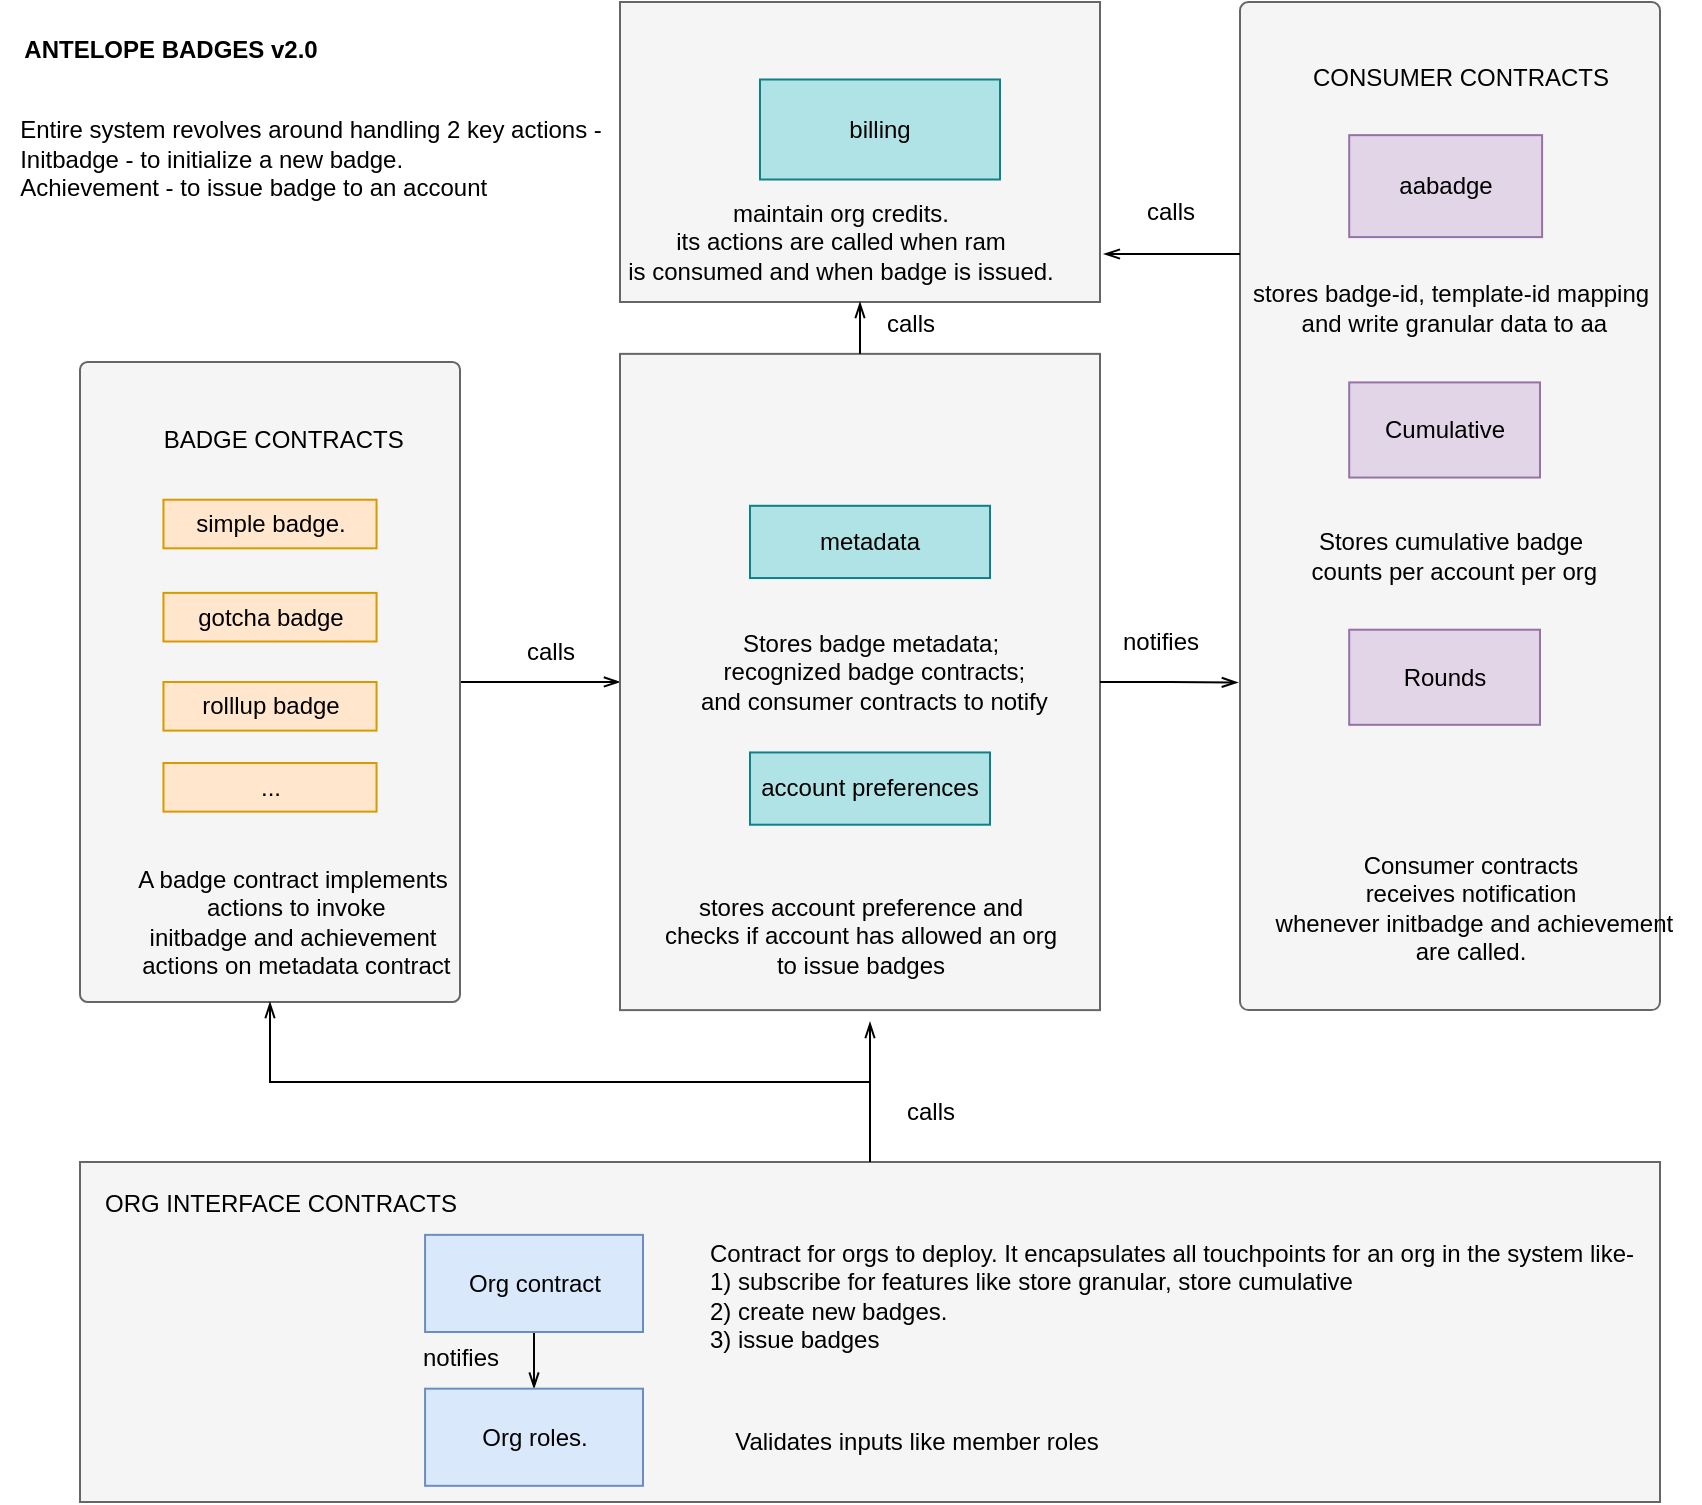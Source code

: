 <mxfile version="20.2.5" type="device"><diagram id="XNoYjwBNV3gTCZsVwU3y" name="Page-1"><mxGraphModel dx="1950" dy="625" grid="1" gridSize="10" guides="1" tooltips="1" connect="1" arrows="1" fold="1" page="1" pageScale="1" pageWidth="850" pageHeight="1100" math="0" shadow="0"><root><mxCell id="0"/><mxCell id="1" parent="0"/><mxCell id="IqAsUECDOmeUmZ750BKp-1" value="" style="rounded=0;whiteSpace=wrap;html=1;glass=0;strokeWidth=1;arcSize=2;fillColor=#f5f5f5;fontColor=#333333;strokeColor=#666666;" parent="1" vertex="1"><mxGeometry x="160" y="10" width="240" height="150" as="geometry"/></mxCell><mxCell id="KFCudj_lykEUu4Wdejpt-78" style="edgeStyle=orthogonalEdgeStyle;rounded=0;orthogonalLoop=1;jettySize=auto;html=1;exitX=1;exitY=0.5;exitDx=0;exitDy=0;entryX=0;entryY=0.5;entryDx=0;entryDy=0;strokeWidth=1;endArrow=openThin;endFill=0;" parent="1" source="KFCudj_lykEUu4Wdejpt-62" target="KFCudj_lykEUu4Wdejpt-74" edge="1"><mxGeometry relative="1" as="geometry"/></mxCell><mxCell id="KFCudj_lykEUu4Wdejpt-54" value="&lt;div style=&quot;text-align: left;&quot;&gt;&lt;span style=&quot;background-color: initial;&quot;&gt;Entire system revolves around handling 2 key actions -&lt;br&gt;Initbadge - to initialize a new badge.&lt;/span&gt;&lt;br&gt;&lt;/div&gt;&lt;div style=&quot;text-align: left;&quot;&gt;&lt;span style=&quot;background-color: initial;&quot;&gt;Achievement - to issue badge to an account&lt;br&gt;&lt;br&gt;&lt;br&gt;&amp;nbsp;&lt;/span&gt;&lt;/div&gt;" style="text;html=1;align=center;verticalAlign=middle;resizable=0;points=[];autosize=1;strokeColor=none;fillColor=none;" parent="1" vertex="1"><mxGeometry x="-150" y="60" width="310" height="100" as="geometry"/></mxCell><mxCell id="KFCudj_lykEUu4Wdejpt-79" value="" style="group" parent="1" vertex="1" connectable="0"><mxGeometry x="-110" y="190" width="195.654" height="320" as="geometry"/></mxCell><mxCell id="KFCudj_lykEUu4Wdejpt-62" value="" style="rounded=1;whiteSpace=wrap;html=1;arcSize=2;fillColor=#f5f5f5;fontColor=#333333;strokeColor=#666666;" parent="KFCudj_lykEUu4Wdejpt-79" vertex="1"><mxGeometry width="190" height="320" as="geometry"/></mxCell><mxCell id="KFCudj_lykEUu4Wdejpt-27" value="simple badge." style="whiteSpace=wrap;html=1;fillColor=#ffe6cc;strokeColor=#d79b00;" parent="KFCudj_lykEUu4Wdejpt-79" vertex="1"><mxGeometry x="41.729" y="68.861" width="106.542" height="24.304" as="geometry"/></mxCell><mxCell id="KFCudj_lykEUu4Wdejpt-28" value="rolllup badge" style="whiteSpace=wrap;html=1;fillColor=#ffe6cc;strokeColor=#d79b00;" parent="KFCudj_lykEUu4Wdejpt-79" vertex="1"><mxGeometry x="41.729" y="160" width="106.542" height="24.304" as="geometry"/></mxCell><mxCell id="KFCudj_lykEUu4Wdejpt-29" value="gotcha badge" style="whiteSpace=wrap;html=1;fillColor=#ffe6cc;strokeColor=#d79b00;" parent="KFCudj_lykEUu4Wdejpt-79" vertex="1"><mxGeometry x="41.729" y="115.443" width="106.542" height="24.304" as="geometry"/></mxCell><mxCell id="KFCudj_lykEUu4Wdejpt-61" value="..." style="whiteSpace=wrap;html=1;fillColor=#ffe6cc;strokeColor=#d79b00;" parent="KFCudj_lykEUu4Wdejpt-79" vertex="1"><mxGeometry x="41.729" y="200.506" width="106.542" height="24.304" as="geometry"/></mxCell><mxCell id="KFCudj_lykEUu4Wdejpt-63" value="BADGE CONTRACTS&amp;nbsp;" style="text;html=1;align=center;verticalAlign=middle;resizable=0;points=[];autosize=1;strokeColor=none;fillColor=none;" parent="KFCudj_lykEUu4Wdejpt-79" vertex="1"><mxGeometry x="27.85" y="24.304" width="150" height="30" as="geometry"/></mxCell><mxCell id="KFCudj_lykEUu4Wdejpt-64" value="&lt;span style=&quot;&quot;&gt;A badge contract implements&lt;br&gt;&amp;nbsp;actions to invoke&lt;br&gt;initbadge and achievement&lt;br&gt;&amp;nbsp;actions on metadata contract&lt;/span&gt;" style="text;html=1;align=center;verticalAlign=middle;resizable=0;points=[];autosize=1;strokeColor=none;fillColor=none;" parent="KFCudj_lykEUu4Wdejpt-79" vertex="1"><mxGeometry x="15.654" y="245.063" width="180" height="70" as="geometry"/></mxCell><mxCell id="KFCudj_lykEUu4Wdejpt-80" value="" style="group" parent="1" vertex="1" connectable="0"><mxGeometry x="470" y="10" width="230" height="504.06" as="geometry"/></mxCell><mxCell id="KFCudj_lykEUu4Wdejpt-67" value="" style="rounded=1;whiteSpace=wrap;html=1;glass=0;strokeWidth=1;arcSize=2;fillColor=#f5f5f5;fontColor=#333333;strokeColor=#666666;" parent="KFCudj_lykEUu4Wdejpt-80" vertex="1"><mxGeometry width="210.0" height="504.06" as="geometry"/></mxCell><mxCell id="KFCudj_lykEUu4Wdejpt-10" value="aabadge" style="rounded=0;whiteSpace=wrap;html=1;fillColor=#e1d5e7;strokeColor=#9673a6;" parent="KFCudj_lykEUu4Wdejpt-80" vertex="1"><mxGeometry x="54.6" y="66.574" width="96.45" height="50.977" as="geometry"/></mxCell><mxCell id="KFCudj_lykEUu4Wdejpt-11" value="Cumulative" style="rounded=0;whiteSpace=wrap;html=1;fillColor=#e1d5e7;strokeColor=#9673a6;" parent="KFCudj_lykEUu4Wdejpt-80" vertex="1"><mxGeometry x="54.6" y="190.211" width="95.4" height="47.553" as="geometry"/></mxCell><mxCell id="KFCudj_lykEUu4Wdejpt-19" value="stores badge-id, template-id mapping&lt;br&gt;&amp;nbsp;and write granular data to aa" style="text;html=1;align=center;verticalAlign=middle;resizable=0;points=[];autosize=1;strokeColor=none;fillColor=none;" parent="KFCudj_lykEUu4Wdejpt-80" vertex="1"><mxGeometry x="-5.0" y="133.148" width="220" height="40" as="geometry"/></mxCell><mxCell id="KFCudj_lykEUu4Wdejpt-15" value="Stores cumulative badge&lt;br&gt;&amp;nbsp;counts per account per org" style="text;html=1;align=center;verticalAlign=middle;resizable=0;points=[];autosize=1;strokeColor=none;fillColor=none;" parent="KFCudj_lykEUu4Wdejpt-80" vertex="1"><mxGeometry x="20.0" y="256.789" width="170" height="40" as="geometry"/></mxCell><mxCell id="KFCudj_lykEUu4Wdejpt-68" value="CONSUMER CONTRACTS" style="text;html=1;align=center;verticalAlign=middle;resizable=0;points=[];autosize=1;strokeColor=none;fillColor=none;" parent="KFCudj_lykEUu4Wdejpt-80" vertex="1"><mxGeometry x="25.2" y="23.445" width="170" height="30" as="geometry"/></mxCell><mxCell id="KFCudj_lykEUu4Wdejpt-69" value="&lt;span style=&quot;&quot;&gt;Consumer contracts &lt;br&gt;receives notification&lt;br&gt;&amp;nbsp;whenever initbadge and achievement &lt;br&gt;are called.&lt;/span&gt;" style="text;html=1;align=center;verticalAlign=middle;resizable=0;points=[];autosize=1;strokeColor=none;fillColor=none;" parent="KFCudj_lykEUu4Wdejpt-80" vertex="1"><mxGeometry x="-8.882e-16" y="418.46" width="230" height="70" as="geometry"/></mxCell><mxCell id="KFCudj_lykEUu4Wdejpt-82" value="Rounds" style="rounded=0;whiteSpace=wrap;html=1;fillColor=#e1d5e7;strokeColor=#9673a6;" parent="KFCudj_lykEUu4Wdejpt-80" vertex="1"><mxGeometry x="54.6" y="313.849" width="95.4" height="47.553" as="geometry"/></mxCell><mxCell id="KFCudj_lykEUu4Wdejpt-87" value="" style="group" parent="1" vertex="1" connectable="0"><mxGeometry x="160" y="185.93" width="240" height="328.13" as="geometry"/></mxCell><mxCell id="KFCudj_lykEUu4Wdejpt-74" value="" style="rounded=0;whiteSpace=wrap;html=1;glass=0;strokeWidth=1;arcSize=2;fillColor=#f5f5f5;fontColor=#333333;strokeColor=#666666;" parent="KFCudj_lykEUu4Wdejpt-87" vertex="1"><mxGeometry width="240.0" height="328.13" as="geometry"/></mxCell><mxCell id="KFCudj_lykEUu4Wdejpt-22" value="account preferences" style="rounded=0;whiteSpace=wrap;html=1;fillColor=#b0e3e6;strokeColor=#0e8088;" parent="KFCudj_lykEUu4Wdejpt-87" vertex="1"><mxGeometry x="65.0" y="199.299" width="120.0" height="36.124" as="geometry"/></mxCell><mxCell id="KFCudj_lykEUu4Wdejpt-25" value="stores account preference and&lt;br&gt;&amp;nbsp;checks if account has allowed an org&amp;nbsp;&lt;br&gt;to issue badges" style="text;html=1;align=center;verticalAlign=middle;resizable=0;points=[];autosize=1;strokeColor=none;fillColor=none;" parent="KFCudj_lykEUu4Wdejpt-87" vertex="1"><mxGeometry x="5.0" y="260.965" width="230" height="60" as="geometry"/></mxCell><mxCell id="KFCudj_lykEUu4Wdejpt-76" value="metadata" style="rounded=0;whiteSpace=wrap;html=1;glass=0;strokeWidth=1;fillColor=#b0e3e6;strokeColor=#0e8088;" parent="KFCudj_lykEUu4Wdejpt-87" vertex="1"><mxGeometry x="65.0" y="75.972" width="120.0" height="36.124" as="geometry"/></mxCell><mxCell id="KFCudj_lykEUu4Wdejpt-84" value="Stores badge metadata;&lt;br&gt;&amp;nbsp;recognized badge contracts;&lt;br&gt;&amp;nbsp;and consumer contracts to notify" style="text;html=1;align=center;verticalAlign=middle;resizable=0;points=[];autosize=1;strokeColor=none;fillColor=none;" parent="KFCudj_lykEUu4Wdejpt-87" vertex="1"><mxGeometry x="25" y="128.829" width="200" height="60" as="geometry"/></mxCell><mxCell id="KFCudj_lykEUu4Wdejpt-88" value="calls" style="text;html=1;align=center;verticalAlign=middle;resizable=0;points=[];autosize=1;strokeColor=none;fillColor=none;" parent="1" vertex="1"><mxGeometry x="100" y="320" width="50" height="30" as="geometry"/></mxCell><mxCell id="KFCudj_lykEUu4Wdejpt-94" value="" style="group;fillColor=#f5f5f5;fontColor=#333333;strokeColor=#666666;" parent="1" vertex="1" connectable="0"><mxGeometry x="-110" y="590" width="790" height="170" as="geometry"/></mxCell><mxCell id="KFCudj_lykEUu4Wdejpt-92" value="" style="rounded=0;whiteSpace=wrap;html=1;glass=0;strokeWidth=1;fillColor=#f5f5f5;fontColor=#333333;strokeColor=#666666;" parent="KFCudj_lykEUu4Wdejpt-94" vertex="1"><mxGeometry width="790" height="170" as="geometry"/></mxCell><mxCell id="IqAsUECDOmeUmZ750BKp-19" style="edgeStyle=orthogonalEdgeStyle;rounded=0;orthogonalLoop=1;jettySize=auto;html=1;exitX=0.5;exitY=1;exitDx=0;exitDy=0;entryX=0.5;entryY=0;entryDx=0;entryDy=0;endArrow=openThin;endFill=0;strokeWidth=1;" parent="KFCudj_lykEUu4Wdejpt-94" source="KFCudj_lykEUu4Wdejpt-50" target="KFCudj_lykEUu4Wdejpt-51" edge="1"><mxGeometry relative="1" as="geometry"/></mxCell><mxCell id="KFCudj_lykEUu4Wdejpt-50" value="Org contract" style="rounded=0;whiteSpace=wrap;html=1;fillColor=#dae8fc;strokeColor=#6c8ebf;" parent="KFCudj_lykEUu4Wdejpt-94" vertex="1"><mxGeometry x="172.529" y="36.429" width="108.966" height="48.571" as="geometry"/></mxCell><mxCell id="KFCudj_lykEUu4Wdejpt-51" value="Org roles." style="rounded=0;whiteSpace=wrap;html=1;fillColor=#dae8fc;strokeColor=#6c8ebf;" parent="KFCudj_lykEUu4Wdejpt-94" vertex="1"><mxGeometry x="172.529" y="113.333" width="108.966" height="48.571" as="geometry"/></mxCell><mxCell id="KFCudj_lykEUu4Wdejpt-52" value="Contract for orgs to deploy. It encapsulates all touchpoints for an org in the system like-&lt;br&gt;&lt;div style=&quot;&quot;&gt;&lt;span style=&quot;background-color: initial;&quot;&gt;1) subscribe for features like store granular, store cumulative&lt;br&gt;2) create new badges.&lt;br&gt;3) issue badges&lt;br&gt;&lt;/span&gt;&lt;/div&gt;" style="text;html=1;align=left;verticalAlign=middle;resizable=0;points=[];autosize=1;strokeColor=none;fillColor=none;" parent="KFCudj_lykEUu4Wdejpt-94" vertex="1"><mxGeometry x="313.276" y="32.381" width="490" height="70" as="geometry"/></mxCell><mxCell id="KFCudj_lykEUu4Wdejpt-53" value="Validates inputs like member roles" style="text;html=1;align=center;verticalAlign=middle;resizable=0;points=[];autosize=1;strokeColor=none;fillColor=none;" parent="KFCudj_lykEUu4Wdejpt-94" vertex="1"><mxGeometry x="313.276" y="125.476" width="210" height="30" as="geometry"/></mxCell><mxCell id="KFCudj_lykEUu4Wdejpt-93" value="ORG INTERFACE CONTRACTS" style="text;html=1;align=center;verticalAlign=middle;resizable=0;points=[];autosize=1;strokeColor=none;fillColor=none;" parent="KFCudj_lykEUu4Wdejpt-94" vertex="1"><mxGeometry y="6.433" width="200" height="30" as="geometry"/></mxCell><mxCell id="IqAsUECDOmeUmZ750BKp-18" value="notifies" style="text;html=1;align=center;verticalAlign=middle;resizable=0;points=[];autosize=1;strokeColor=none;fillColor=none;" parent="KFCudj_lykEUu4Wdejpt-94" vertex="1"><mxGeometry x="160" y="83.33" width="60" height="30" as="geometry"/></mxCell><mxCell id="KFCudj_lykEUu4Wdejpt-34" value="maintain org credits. &lt;br&gt;its actions are called when ram&lt;br&gt;is consumed and when badge is issued." style="text;html=1;align=center;verticalAlign=middle;resizable=0;points=[];autosize=1;strokeColor=none;fillColor=none;" parent="1" vertex="1"><mxGeometry x="150" y="100" width="240" height="60" as="geometry"/></mxCell><mxCell id="KFCudj_lykEUu4Wdejpt-23" value="billing" style="rounded=0;whiteSpace=wrap;html=1;fillColor=#b0e3e6;strokeColor=#0e8088;" parent="1" vertex="1"><mxGeometry x="230" y="48.75" width="120" height="50" as="geometry"/></mxCell><mxCell id="IqAsUECDOmeUmZ750BKp-2" style="edgeStyle=orthogonalEdgeStyle;rounded=0;orthogonalLoop=1;jettySize=auto;html=1;exitX=0.5;exitY=0;exitDx=0;exitDy=0;entryX=0.5;entryY=1;entryDx=0;entryDy=0;endArrow=openThin;endFill=0;strokeWidth=1;" parent="1" source="KFCudj_lykEUu4Wdejpt-74" target="IqAsUECDOmeUmZ750BKp-1" edge="1"><mxGeometry relative="1" as="geometry"/></mxCell><mxCell id="IqAsUECDOmeUmZ750BKp-7" style="edgeStyle=orthogonalEdgeStyle;rounded=0;orthogonalLoop=1;jettySize=auto;html=1;exitX=1;exitY=0.5;exitDx=0;exitDy=0;entryX=-0.005;entryY=0.675;entryDx=0;entryDy=0;entryPerimeter=0;endArrow=openThin;endFill=0;strokeWidth=1;" parent="1" source="KFCudj_lykEUu4Wdejpt-74" target="KFCudj_lykEUu4Wdejpt-67" edge="1"><mxGeometry relative="1" as="geometry"/></mxCell><mxCell id="IqAsUECDOmeUmZ750BKp-11" style="edgeStyle=orthogonalEdgeStyle;rounded=0;orthogonalLoop=1;jettySize=auto;html=1;exitX=0;exitY=0.25;exitDx=0;exitDy=0;entryX=1.008;entryY=0.84;entryDx=0;entryDy=0;entryPerimeter=0;endArrow=openThin;endFill=0;strokeWidth=1;" parent="1" source="KFCudj_lykEUu4Wdejpt-67" target="IqAsUECDOmeUmZ750BKp-1" edge="1"><mxGeometry relative="1" as="geometry"/></mxCell><mxCell id="IqAsUECDOmeUmZ750BKp-12" style="edgeStyle=orthogonalEdgeStyle;rounded=0;orthogonalLoop=1;jettySize=auto;html=1;exitX=0.5;exitY=0;exitDx=0;exitDy=0;endArrow=openThin;endFill=0;strokeWidth=1;" parent="1" source="KFCudj_lykEUu4Wdejpt-92" edge="1"><mxGeometry relative="1" as="geometry"><mxPoint x="285" y="520" as="targetPoint"/></mxGeometry></mxCell><mxCell id="IqAsUECDOmeUmZ750BKp-13" style="edgeStyle=orthogonalEdgeStyle;rounded=0;orthogonalLoop=1;jettySize=auto;html=1;exitX=0.5;exitY=0;exitDx=0;exitDy=0;entryX=0.5;entryY=1;entryDx=0;entryDy=0;endArrow=openThin;endFill=0;strokeWidth=1;" parent="1" source="KFCudj_lykEUu4Wdejpt-92" target="KFCudj_lykEUu4Wdejpt-62" edge="1"><mxGeometry relative="1" as="geometry"/></mxCell><mxCell id="IqAsUECDOmeUmZ750BKp-14" value="notifies" style="text;html=1;align=center;verticalAlign=middle;resizable=0;points=[];autosize=1;strokeColor=none;fillColor=none;" parent="1" vertex="1"><mxGeometry x="400" y="315" width="60" height="30" as="geometry"/></mxCell><mxCell id="IqAsUECDOmeUmZ750BKp-15" value="calls" style="text;html=1;align=center;verticalAlign=middle;resizable=0;points=[];autosize=1;strokeColor=none;fillColor=none;" parent="1" vertex="1"><mxGeometry x="410" y="100" width="50" height="30" as="geometry"/></mxCell><mxCell id="IqAsUECDOmeUmZ750BKp-16" value="calls" style="text;html=1;align=center;verticalAlign=middle;resizable=0;points=[];autosize=1;strokeColor=none;fillColor=none;" parent="1" vertex="1"><mxGeometry x="280" y="155.93" width="50" height="30" as="geometry"/></mxCell><mxCell id="IqAsUECDOmeUmZ750BKp-17" value="calls" style="text;html=1;align=center;verticalAlign=middle;resizable=0;points=[];autosize=1;strokeColor=none;fillColor=none;" parent="1" vertex="1"><mxGeometry x="290" y="550" width="50" height="30" as="geometry"/></mxCell><mxCell id="IqAsUECDOmeUmZ750BKp-20" value="&lt;b&gt;ANTELOPE BADGES v2.0&lt;/b&gt;" style="text;html=1;align=center;verticalAlign=middle;resizable=0;points=[];autosize=1;strokeColor=none;fillColor=none;" parent="1" vertex="1"><mxGeometry x="-150" y="18.75" width="170" height="30" as="geometry"/></mxCell></root></mxGraphModel></diagram></mxfile>